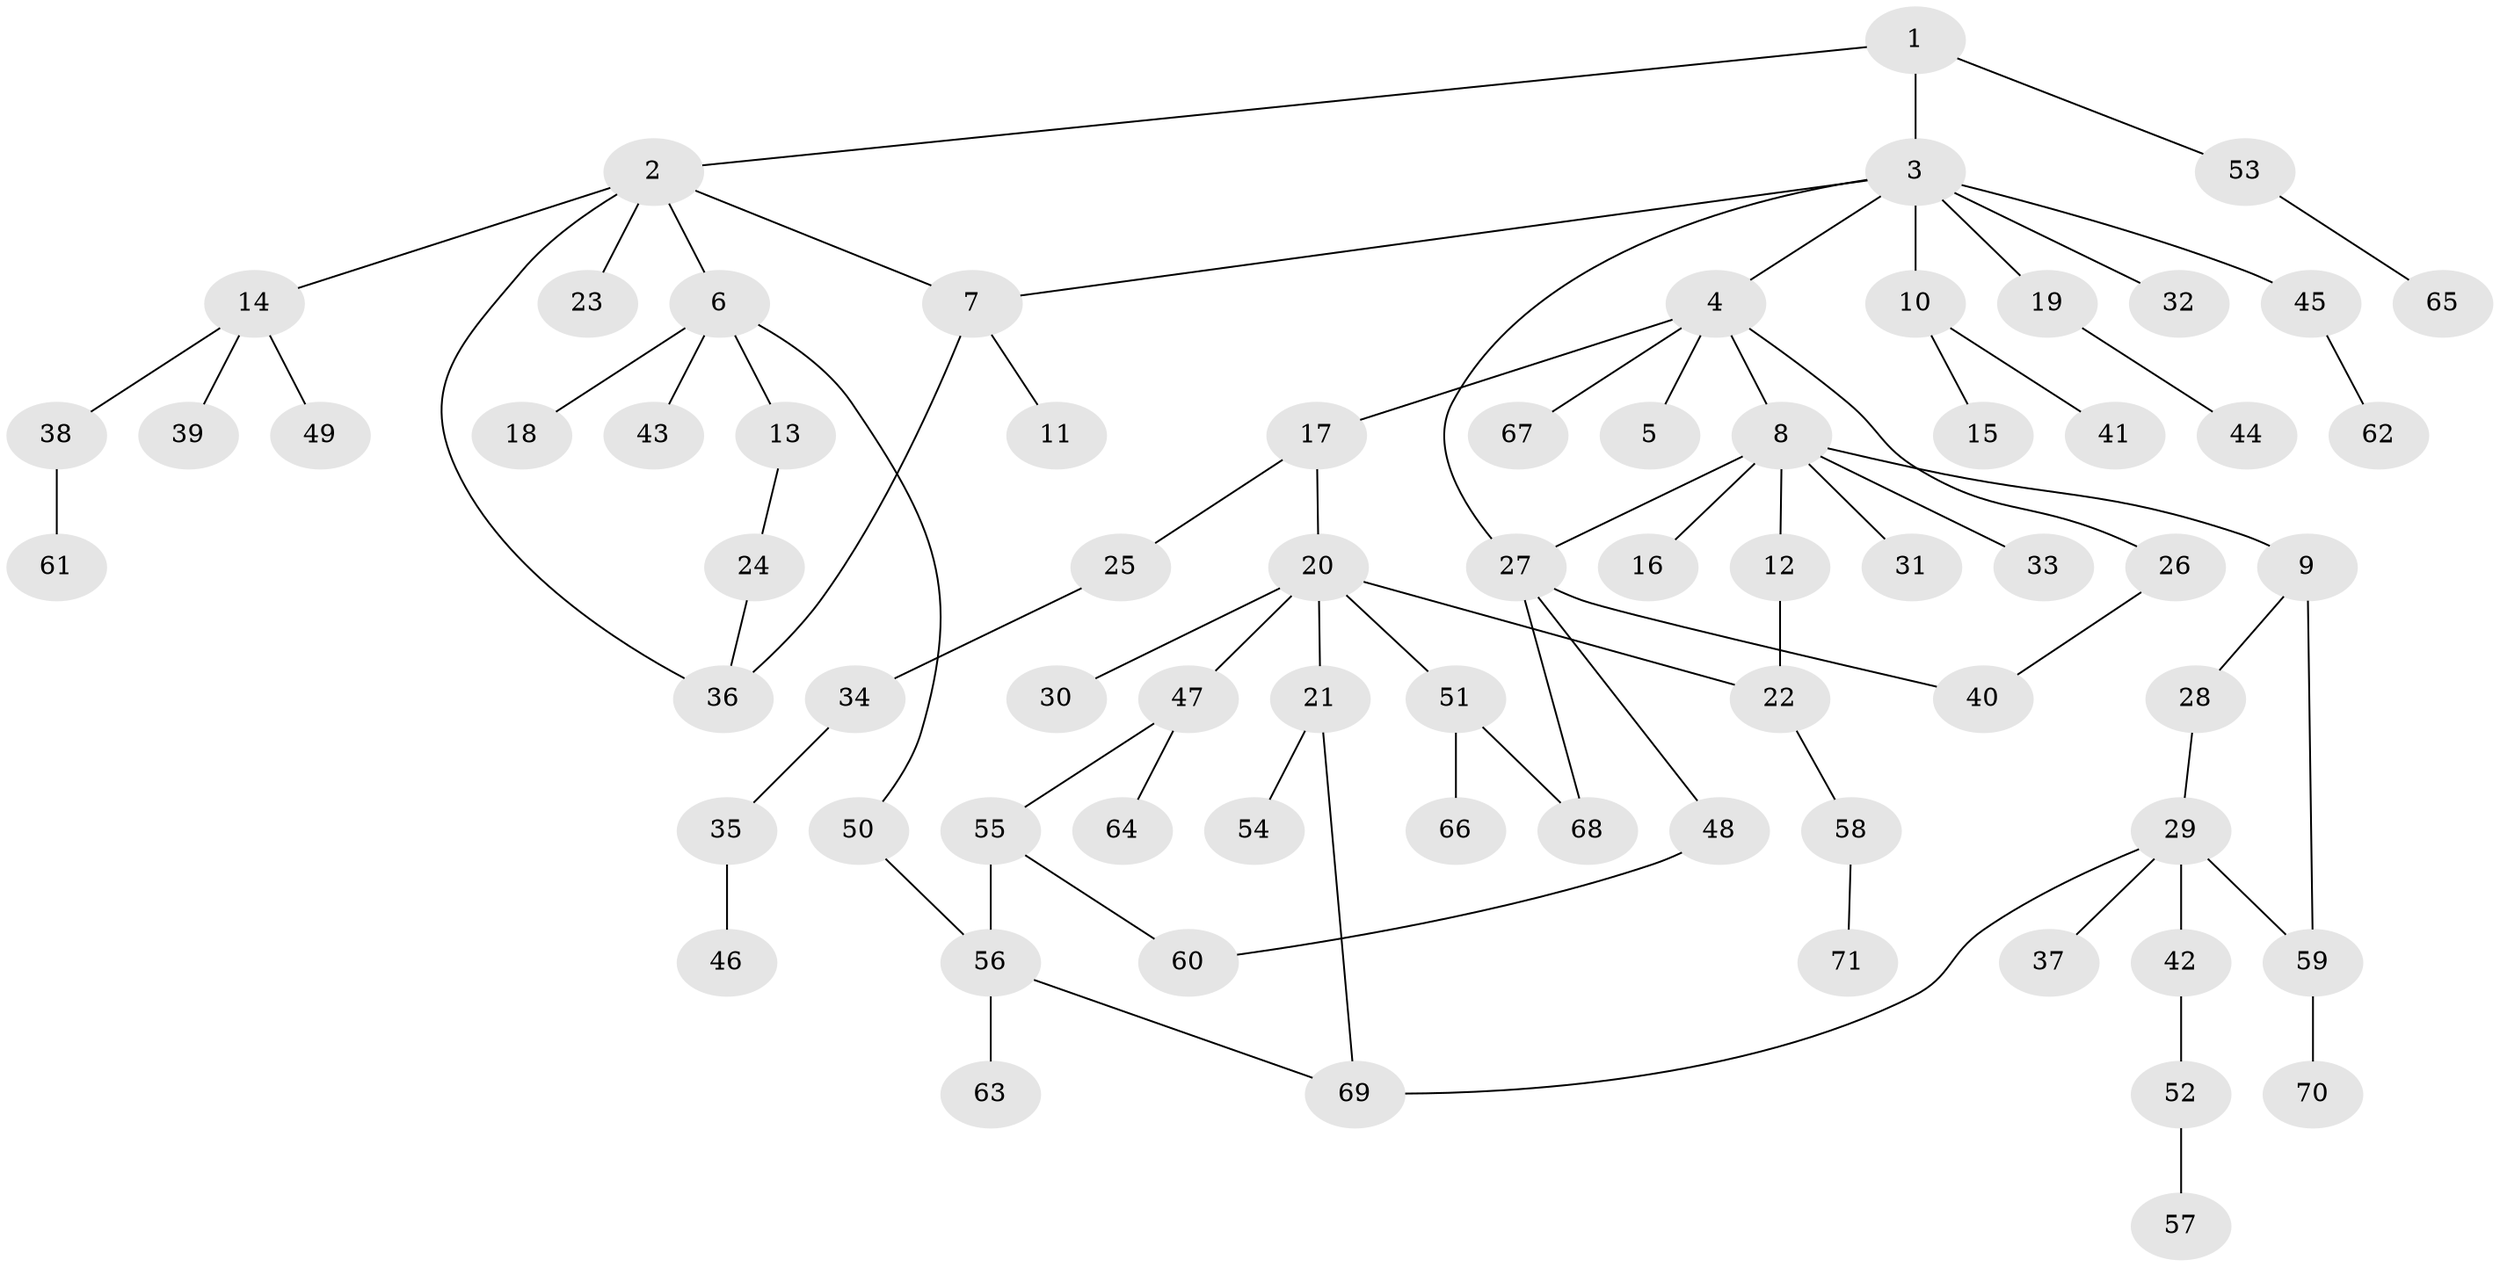// Generated by graph-tools (version 1.1) at 2025/10/02/27/25 16:10:54]
// undirected, 71 vertices, 82 edges
graph export_dot {
graph [start="1"]
  node [color=gray90,style=filled];
  1;
  2;
  3;
  4;
  5;
  6;
  7;
  8;
  9;
  10;
  11;
  12;
  13;
  14;
  15;
  16;
  17;
  18;
  19;
  20;
  21;
  22;
  23;
  24;
  25;
  26;
  27;
  28;
  29;
  30;
  31;
  32;
  33;
  34;
  35;
  36;
  37;
  38;
  39;
  40;
  41;
  42;
  43;
  44;
  45;
  46;
  47;
  48;
  49;
  50;
  51;
  52;
  53;
  54;
  55;
  56;
  57;
  58;
  59;
  60;
  61;
  62;
  63;
  64;
  65;
  66;
  67;
  68;
  69;
  70;
  71;
  1 -- 2;
  1 -- 3;
  1 -- 53;
  2 -- 6;
  2 -- 7;
  2 -- 14;
  2 -- 23;
  2 -- 36;
  3 -- 4;
  3 -- 10;
  3 -- 19;
  3 -- 32;
  3 -- 45;
  3 -- 27;
  3 -- 7;
  4 -- 5;
  4 -- 8;
  4 -- 17;
  4 -- 26;
  4 -- 67;
  6 -- 13;
  6 -- 18;
  6 -- 43;
  6 -- 50;
  7 -- 11;
  7 -- 36;
  8 -- 9;
  8 -- 12;
  8 -- 16;
  8 -- 27;
  8 -- 31;
  8 -- 33;
  9 -- 28;
  9 -- 59;
  10 -- 15;
  10 -- 41;
  12 -- 22;
  13 -- 24;
  14 -- 38;
  14 -- 39;
  14 -- 49;
  17 -- 20;
  17 -- 25;
  19 -- 44;
  20 -- 21;
  20 -- 22;
  20 -- 30;
  20 -- 47;
  20 -- 51;
  21 -- 54;
  21 -- 69;
  22 -- 58;
  24 -- 36;
  25 -- 34;
  26 -- 40;
  27 -- 40;
  27 -- 48;
  27 -- 68;
  28 -- 29;
  29 -- 37;
  29 -- 42;
  29 -- 69;
  29 -- 59;
  34 -- 35;
  35 -- 46;
  38 -- 61;
  42 -- 52;
  45 -- 62;
  47 -- 55;
  47 -- 64;
  48 -- 60;
  50 -- 56;
  51 -- 66;
  51 -- 68;
  52 -- 57;
  53 -- 65;
  55 -- 56;
  55 -- 60;
  56 -- 63;
  56 -- 69;
  58 -- 71;
  59 -- 70;
}
